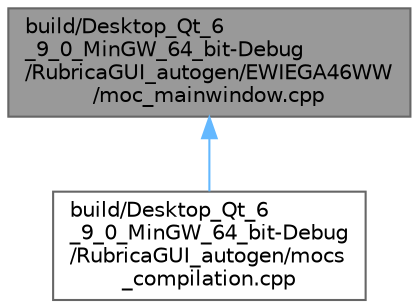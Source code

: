digraph "build/Desktop_Qt_6_9_0_MinGW_64_bit-Debug/RubricaGUI_autogen/EWIEGA46WW/moc_mainwindow.cpp"
{
 // LATEX_PDF_SIZE
  bgcolor="transparent";
  edge [fontname=Helvetica,fontsize=10,labelfontname=Helvetica,labelfontsize=10];
  node [fontname=Helvetica,fontsize=10,shape=box,height=0.2,width=0.4];
  Node1 [id="Node000001",label="build/Desktop_Qt_6\l_9_0_MinGW_64_bit-Debug\l/RubricaGUI_autogen/EWIEGA46WW\l/moc_mainwindow.cpp",height=0.2,width=0.4,color="gray40", fillcolor="grey60", style="filled", fontcolor="black",tooltip=" "];
  Node1 -> Node2 [id="edge1_Node000001_Node000002",dir="back",color="steelblue1",style="solid",tooltip=" "];
  Node2 [id="Node000002",label="build/Desktop_Qt_6\l_9_0_MinGW_64_bit-Debug\l/RubricaGUI_autogen/mocs\l_compilation.cpp",height=0.2,width=0.4,color="grey40", fillcolor="white", style="filled",URL="$_desktop___qt__6__9__0___min_g_w__64__bit-_debug_2_rubrica_g_u_i__autogen_2mocs__compilation_8cpp.html",tooltip=" "];
}
